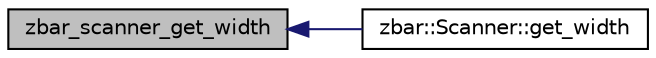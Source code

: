 digraph G
{
  edge [fontname="Helvetica",fontsize="10",labelfontname="Helvetica",labelfontsize="10"];
  node [fontname="Helvetica",fontsize="10",shape=record];
  rankdir=LR;
  Node1 [label="zbar_scanner_get_width",height=0.2,width=0.4,color="black", fillcolor="grey75", style="filled" fontcolor="black"];
  Node1 -> Node2 [dir=back,color="midnightblue",fontsize="10",style="solid"];
  Node2 [label="zbar::Scanner::get_width",height=0.2,width=0.4,color="black", fillcolor="white", style="filled",URL="$classzbar_1_1_scanner.html#a096ff8d56319d747f047f72e452c2dea"];
}
